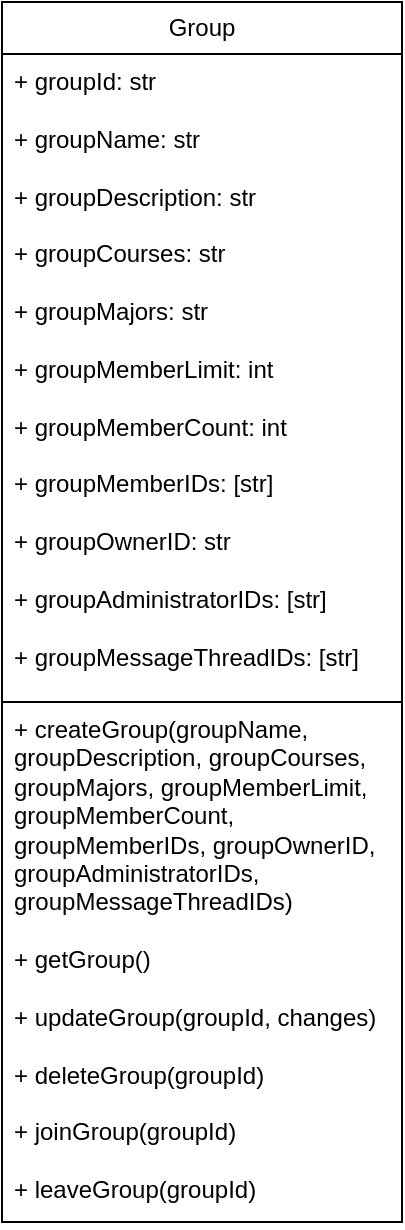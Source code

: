 <?xml version="1.0" encoding="UTF-8"?>
<mxfile version="24.7.17">
  <diagram name="Page-1" id="I0pzsOK9TKbJBmYE0EMB">
    <mxGraphModel dx="954" dy="649" grid="1" gridSize="10" guides="1" tooltips="1" connect="1" arrows="1" fold="1" page="1" pageScale="1" pageWidth="850" pageHeight="1100" math="0" shadow="0">
      <root>
        <mxCell id="0" />
        <mxCell id="1" parent="0" />
        <mxCell id="sbcRFbD3z5X4Dt36FsUD-9" value="Group" style="swimlane;fontStyle=0;childLayout=stackLayout;horizontal=1;startSize=26;fillColor=none;horizontalStack=0;resizeParent=1;resizeParentMax=0;resizeLast=0;collapsible=1;marginBottom=0;whiteSpace=wrap;html=1;" parent="1" vertex="1">
          <mxGeometry x="10" y="20" width="200" height="610" as="geometry" />
        </mxCell>
        <mxCell id="sbcRFbD3z5X4Dt36FsUD-10" value="+ groupId: str&lt;div&gt;&lt;br&gt;&lt;div&gt;+ groupName: str&lt;/div&gt;&lt;div&gt;&lt;br&gt;&lt;/div&gt;&lt;div&gt;+ groupDescription: str&lt;/div&gt;&lt;div&gt;&lt;br&gt;&lt;/div&gt;&lt;div&gt;+ groupCourses: str&lt;/div&gt;&lt;div&gt;&lt;br&gt;&lt;/div&gt;&lt;div&gt;+ groupMajors: str&lt;br&gt;&lt;div&gt;&lt;br&gt;&lt;/div&gt;&lt;/div&gt;&lt;/div&gt;&lt;div&gt;+ groupMemberLimit: int&lt;/div&gt;&lt;div&gt;&lt;br&gt;&lt;/div&gt;&lt;div&gt;+ groupMemberCount: int&lt;/div&gt;&lt;div&gt;&lt;br&gt;&lt;/div&gt;&lt;div&gt;+ groupMemberIDs: [str]&lt;/div&gt;&lt;div&gt;&lt;br&gt;&lt;/div&gt;&lt;div&gt;+ groupOwnerID: str&lt;/div&gt;&lt;div&gt;&lt;br&gt;&lt;/div&gt;&lt;div&gt;+ groupAdministratorIDs: [str]&lt;/div&gt;&lt;div&gt;&lt;br&gt;&lt;/div&gt;&lt;div&gt;+ groupMessageThreadIDs: [str]&lt;/div&gt;" style="text;strokeColor=none;fillColor=none;align=left;verticalAlign=top;spacingLeft=4;spacingRight=4;overflow=hidden;rotatable=0;points=[[0,0.5],[1,0.5]];portConstraint=eastwest;whiteSpace=wrap;html=1;" parent="sbcRFbD3z5X4Dt36FsUD-9" vertex="1">
          <mxGeometry y="26" width="200" height="324" as="geometry" />
        </mxCell>
        <mxCell id="sbcRFbD3z5X4Dt36FsUD-11" value="+ createGroup(groupName, groupDescription, groupCourses, groupMajors, groupMemberLimit, groupMemberCount, groupMemberIDs, groupOwnerID, groupAdministratorIDs, groupMessageThreadIDs)&lt;div&gt;&lt;br&gt;&lt;div&gt;+ getGroup()&lt;/div&gt;&lt;div&gt;&lt;br&gt;&lt;/div&gt;&lt;div&gt;+ updateGroup(groupId, changes)&lt;/div&gt;&lt;div&gt;&lt;br&gt;&lt;/div&gt;&lt;div&gt;+ deleteGroup(groupId)&lt;/div&gt;&lt;div&gt;&lt;br&gt;&lt;/div&gt;&lt;div&gt;+ joinGroup(groupId)&lt;/div&gt;&lt;div&gt;&lt;br&gt;&lt;/div&gt;&lt;div&gt;+ leaveGroup(groupId)&lt;/div&gt;&lt;/div&gt;" style="text;strokeColor=default;fillColor=none;align=left;verticalAlign=top;spacingLeft=4;spacingRight=4;overflow=hidden;rotatable=0;points=[[0,0.5],[1,0.5]];portConstraint=eastwest;whiteSpace=wrap;html=1;" parent="sbcRFbD3z5X4Dt36FsUD-9" vertex="1">
          <mxGeometry y="350" width="200" height="260" as="geometry" />
        </mxCell>
      </root>
    </mxGraphModel>
  </diagram>
</mxfile>
